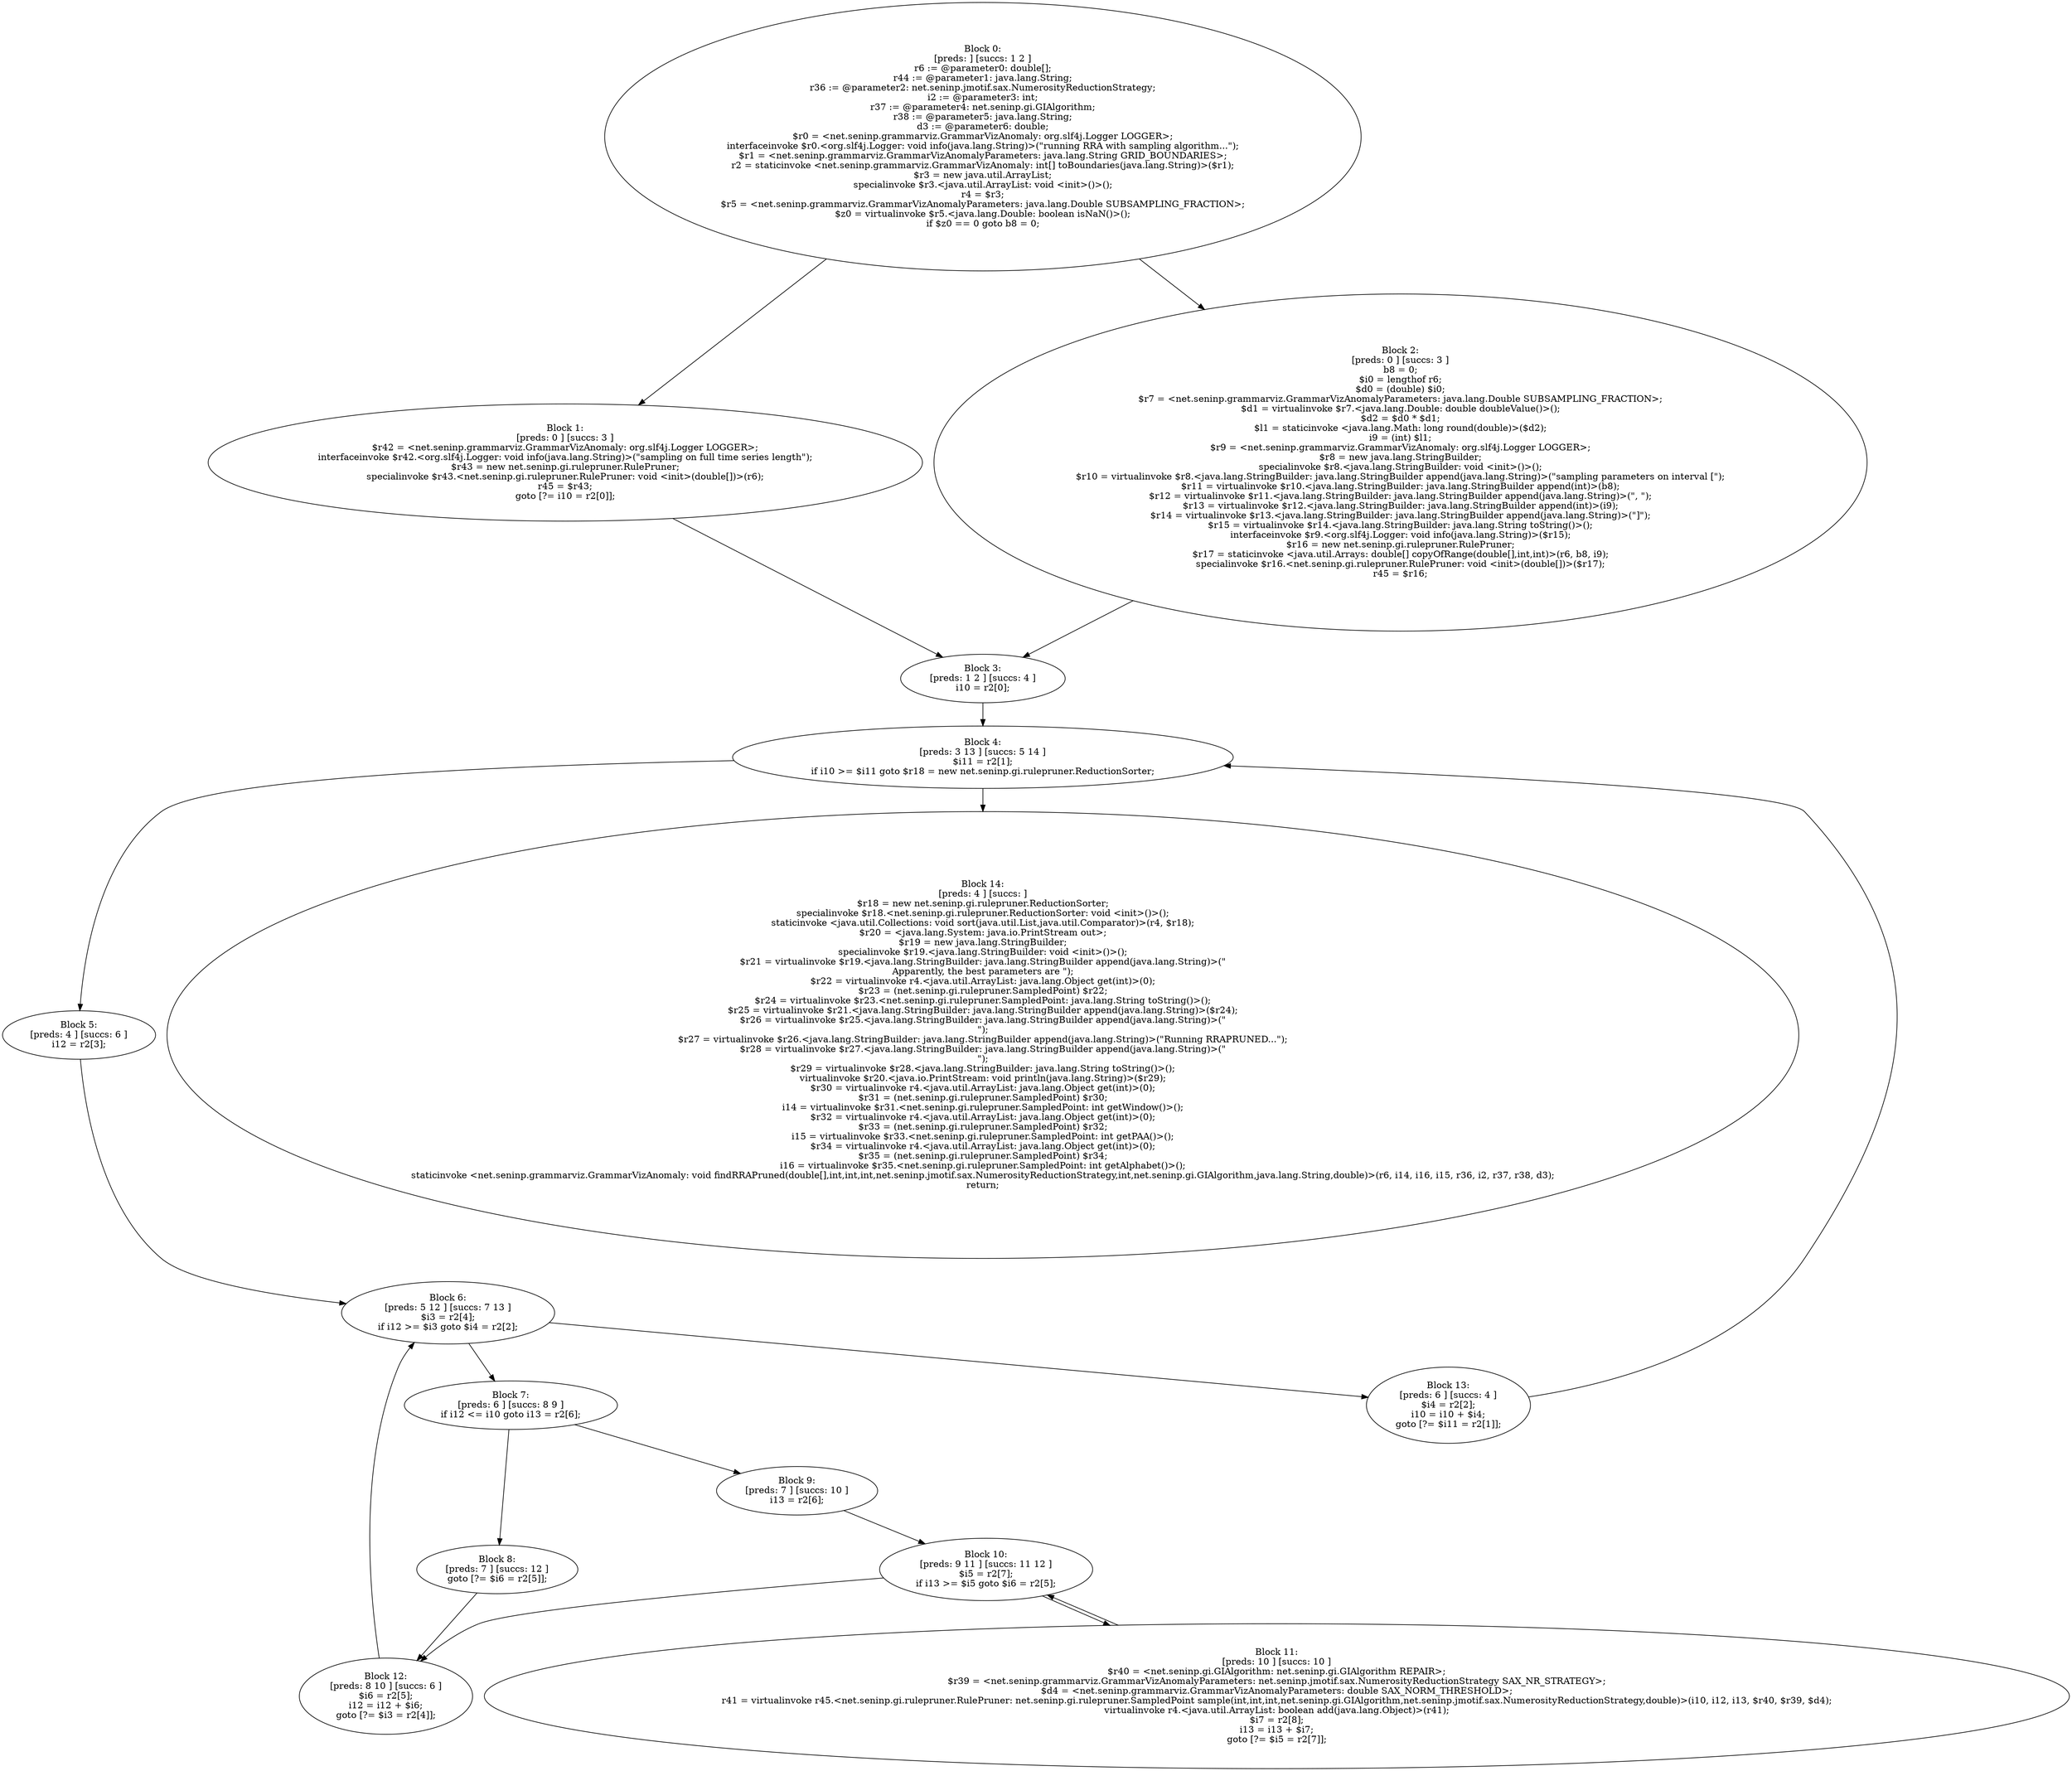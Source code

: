 digraph "unitGraph" {
    "Block 0:
[preds: ] [succs: 1 2 ]
r6 := @parameter0: double[];
r44 := @parameter1: java.lang.String;
r36 := @parameter2: net.seninp.jmotif.sax.NumerosityReductionStrategy;
i2 := @parameter3: int;
r37 := @parameter4: net.seninp.gi.GIAlgorithm;
r38 := @parameter5: java.lang.String;
d3 := @parameter6: double;
$r0 = <net.seninp.grammarviz.GrammarVizAnomaly: org.slf4j.Logger LOGGER>;
interfaceinvoke $r0.<org.slf4j.Logger: void info(java.lang.String)>(\"running RRA with sampling algorithm...\");
$r1 = <net.seninp.grammarviz.GrammarVizAnomalyParameters: java.lang.String GRID_BOUNDARIES>;
r2 = staticinvoke <net.seninp.grammarviz.GrammarVizAnomaly: int[] toBoundaries(java.lang.String)>($r1);
$r3 = new java.util.ArrayList;
specialinvoke $r3.<java.util.ArrayList: void <init>()>();
r4 = $r3;
$r5 = <net.seninp.grammarviz.GrammarVizAnomalyParameters: java.lang.Double SUBSAMPLING_FRACTION>;
$z0 = virtualinvoke $r5.<java.lang.Double: boolean isNaN()>();
if $z0 == 0 goto b8 = 0;
"
    "Block 1:
[preds: 0 ] [succs: 3 ]
$r42 = <net.seninp.grammarviz.GrammarVizAnomaly: org.slf4j.Logger LOGGER>;
interfaceinvoke $r42.<org.slf4j.Logger: void info(java.lang.String)>(\"sampling on full time series length\");
$r43 = new net.seninp.gi.rulepruner.RulePruner;
specialinvoke $r43.<net.seninp.gi.rulepruner.RulePruner: void <init>(double[])>(r6);
r45 = $r43;
goto [?= i10 = r2[0]];
"
    "Block 2:
[preds: 0 ] [succs: 3 ]
b8 = 0;
$i0 = lengthof r6;
$d0 = (double) $i0;
$r7 = <net.seninp.grammarviz.GrammarVizAnomalyParameters: java.lang.Double SUBSAMPLING_FRACTION>;
$d1 = virtualinvoke $r7.<java.lang.Double: double doubleValue()>();
$d2 = $d0 * $d1;
$l1 = staticinvoke <java.lang.Math: long round(double)>($d2);
i9 = (int) $l1;
$r9 = <net.seninp.grammarviz.GrammarVizAnomaly: org.slf4j.Logger LOGGER>;
$r8 = new java.lang.StringBuilder;
specialinvoke $r8.<java.lang.StringBuilder: void <init>()>();
$r10 = virtualinvoke $r8.<java.lang.StringBuilder: java.lang.StringBuilder append(java.lang.String)>(\"sampling parameters on interval [\");
$r11 = virtualinvoke $r10.<java.lang.StringBuilder: java.lang.StringBuilder append(int)>(b8);
$r12 = virtualinvoke $r11.<java.lang.StringBuilder: java.lang.StringBuilder append(java.lang.String)>(\", \");
$r13 = virtualinvoke $r12.<java.lang.StringBuilder: java.lang.StringBuilder append(int)>(i9);
$r14 = virtualinvoke $r13.<java.lang.StringBuilder: java.lang.StringBuilder append(java.lang.String)>(\"]\");
$r15 = virtualinvoke $r14.<java.lang.StringBuilder: java.lang.String toString()>();
interfaceinvoke $r9.<org.slf4j.Logger: void info(java.lang.String)>($r15);
$r16 = new net.seninp.gi.rulepruner.RulePruner;
$r17 = staticinvoke <java.util.Arrays: double[] copyOfRange(double[],int,int)>(r6, b8, i9);
specialinvoke $r16.<net.seninp.gi.rulepruner.RulePruner: void <init>(double[])>($r17);
r45 = $r16;
"
    "Block 3:
[preds: 1 2 ] [succs: 4 ]
i10 = r2[0];
"
    "Block 4:
[preds: 3 13 ] [succs: 5 14 ]
$i11 = r2[1];
if i10 >= $i11 goto $r18 = new net.seninp.gi.rulepruner.ReductionSorter;
"
    "Block 5:
[preds: 4 ] [succs: 6 ]
i12 = r2[3];
"
    "Block 6:
[preds: 5 12 ] [succs: 7 13 ]
$i3 = r2[4];
if i12 >= $i3 goto $i4 = r2[2];
"
    "Block 7:
[preds: 6 ] [succs: 8 9 ]
if i12 <= i10 goto i13 = r2[6];
"
    "Block 8:
[preds: 7 ] [succs: 12 ]
goto [?= $i6 = r2[5]];
"
    "Block 9:
[preds: 7 ] [succs: 10 ]
i13 = r2[6];
"
    "Block 10:
[preds: 9 11 ] [succs: 11 12 ]
$i5 = r2[7];
if i13 >= $i5 goto $i6 = r2[5];
"
    "Block 11:
[preds: 10 ] [succs: 10 ]
$r40 = <net.seninp.gi.GIAlgorithm: net.seninp.gi.GIAlgorithm REPAIR>;
$r39 = <net.seninp.grammarviz.GrammarVizAnomalyParameters: net.seninp.jmotif.sax.NumerosityReductionStrategy SAX_NR_STRATEGY>;
$d4 = <net.seninp.grammarviz.GrammarVizAnomalyParameters: double SAX_NORM_THRESHOLD>;
r41 = virtualinvoke r45.<net.seninp.gi.rulepruner.RulePruner: net.seninp.gi.rulepruner.SampledPoint sample(int,int,int,net.seninp.gi.GIAlgorithm,net.seninp.jmotif.sax.NumerosityReductionStrategy,double)>(i10, i12, i13, $r40, $r39, $d4);
virtualinvoke r4.<java.util.ArrayList: boolean add(java.lang.Object)>(r41);
$i7 = r2[8];
i13 = i13 + $i7;
goto [?= $i5 = r2[7]];
"
    "Block 12:
[preds: 8 10 ] [succs: 6 ]
$i6 = r2[5];
i12 = i12 + $i6;
goto [?= $i3 = r2[4]];
"
    "Block 13:
[preds: 6 ] [succs: 4 ]
$i4 = r2[2];
i10 = i10 + $i4;
goto [?= $i11 = r2[1]];
"
    "Block 14:
[preds: 4 ] [succs: ]
$r18 = new net.seninp.gi.rulepruner.ReductionSorter;
specialinvoke $r18.<net.seninp.gi.rulepruner.ReductionSorter: void <init>()>();
staticinvoke <java.util.Collections: void sort(java.util.List,java.util.Comparator)>(r4, $r18);
$r20 = <java.lang.System: java.io.PrintStream out>;
$r19 = new java.lang.StringBuilder;
specialinvoke $r19.<java.lang.StringBuilder: void <init>()>();
$r21 = virtualinvoke $r19.<java.lang.StringBuilder: java.lang.StringBuilder append(java.lang.String)>(\"\nApparently, the best parameters are \");
$r22 = virtualinvoke r4.<java.util.ArrayList: java.lang.Object get(int)>(0);
$r23 = (net.seninp.gi.rulepruner.SampledPoint) $r22;
$r24 = virtualinvoke $r23.<net.seninp.gi.rulepruner.SampledPoint: java.lang.String toString()>();
$r25 = virtualinvoke $r21.<java.lang.StringBuilder: java.lang.StringBuilder append(java.lang.String)>($r24);
$r26 = virtualinvoke $r25.<java.lang.StringBuilder: java.lang.StringBuilder append(java.lang.String)>(\"\n\");
$r27 = virtualinvoke $r26.<java.lang.StringBuilder: java.lang.StringBuilder append(java.lang.String)>(\"Running RRAPRUNED...\");
$r28 = virtualinvoke $r27.<java.lang.StringBuilder: java.lang.StringBuilder append(java.lang.String)>(\"\n\");
$r29 = virtualinvoke $r28.<java.lang.StringBuilder: java.lang.String toString()>();
virtualinvoke $r20.<java.io.PrintStream: void println(java.lang.String)>($r29);
$r30 = virtualinvoke r4.<java.util.ArrayList: java.lang.Object get(int)>(0);
$r31 = (net.seninp.gi.rulepruner.SampledPoint) $r30;
i14 = virtualinvoke $r31.<net.seninp.gi.rulepruner.SampledPoint: int getWindow()>();
$r32 = virtualinvoke r4.<java.util.ArrayList: java.lang.Object get(int)>(0);
$r33 = (net.seninp.gi.rulepruner.SampledPoint) $r32;
i15 = virtualinvoke $r33.<net.seninp.gi.rulepruner.SampledPoint: int getPAA()>();
$r34 = virtualinvoke r4.<java.util.ArrayList: java.lang.Object get(int)>(0);
$r35 = (net.seninp.gi.rulepruner.SampledPoint) $r34;
i16 = virtualinvoke $r35.<net.seninp.gi.rulepruner.SampledPoint: int getAlphabet()>();
staticinvoke <net.seninp.grammarviz.GrammarVizAnomaly: void findRRAPruned(double[],int,int,int,net.seninp.jmotif.sax.NumerosityReductionStrategy,int,net.seninp.gi.GIAlgorithm,java.lang.String,double)>(r6, i14, i16, i15, r36, i2, r37, r38, d3);
return;
"
    "Block 0:
[preds: ] [succs: 1 2 ]
r6 := @parameter0: double[];
r44 := @parameter1: java.lang.String;
r36 := @parameter2: net.seninp.jmotif.sax.NumerosityReductionStrategy;
i2 := @parameter3: int;
r37 := @parameter4: net.seninp.gi.GIAlgorithm;
r38 := @parameter5: java.lang.String;
d3 := @parameter6: double;
$r0 = <net.seninp.grammarviz.GrammarVizAnomaly: org.slf4j.Logger LOGGER>;
interfaceinvoke $r0.<org.slf4j.Logger: void info(java.lang.String)>(\"running RRA with sampling algorithm...\");
$r1 = <net.seninp.grammarviz.GrammarVizAnomalyParameters: java.lang.String GRID_BOUNDARIES>;
r2 = staticinvoke <net.seninp.grammarviz.GrammarVizAnomaly: int[] toBoundaries(java.lang.String)>($r1);
$r3 = new java.util.ArrayList;
specialinvoke $r3.<java.util.ArrayList: void <init>()>();
r4 = $r3;
$r5 = <net.seninp.grammarviz.GrammarVizAnomalyParameters: java.lang.Double SUBSAMPLING_FRACTION>;
$z0 = virtualinvoke $r5.<java.lang.Double: boolean isNaN()>();
if $z0 == 0 goto b8 = 0;
"->"Block 1:
[preds: 0 ] [succs: 3 ]
$r42 = <net.seninp.grammarviz.GrammarVizAnomaly: org.slf4j.Logger LOGGER>;
interfaceinvoke $r42.<org.slf4j.Logger: void info(java.lang.String)>(\"sampling on full time series length\");
$r43 = new net.seninp.gi.rulepruner.RulePruner;
specialinvoke $r43.<net.seninp.gi.rulepruner.RulePruner: void <init>(double[])>(r6);
r45 = $r43;
goto [?= i10 = r2[0]];
";
    "Block 0:
[preds: ] [succs: 1 2 ]
r6 := @parameter0: double[];
r44 := @parameter1: java.lang.String;
r36 := @parameter2: net.seninp.jmotif.sax.NumerosityReductionStrategy;
i2 := @parameter3: int;
r37 := @parameter4: net.seninp.gi.GIAlgorithm;
r38 := @parameter5: java.lang.String;
d3 := @parameter6: double;
$r0 = <net.seninp.grammarviz.GrammarVizAnomaly: org.slf4j.Logger LOGGER>;
interfaceinvoke $r0.<org.slf4j.Logger: void info(java.lang.String)>(\"running RRA with sampling algorithm...\");
$r1 = <net.seninp.grammarviz.GrammarVizAnomalyParameters: java.lang.String GRID_BOUNDARIES>;
r2 = staticinvoke <net.seninp.grammarviz.GrammarVizAnomaly: int[] toBoundaries(java.lang.String)>($r1);
$r3 = new java.util.ArrayList;
specialinvoke $r3.<java.util.ArrayList: void <init>()>();
r4 = $r3;
$r5 = <net.seninp.grammarviz.GrammarVizAnomalyParameters: java.lang.Double SUBSAMPLING_FRACTION>;
$z0 = virtualinvoke $r5.<java.lang.Double: boolean isNaN()>();
if $z0 == 0 goto b8 = 0;
"->"Block 2:
[preds: 0 ] [succs: 3 ]
b8 = 0;
$i0 = lengthof r6;
$d0 = (double) $i0;
$r7 = <net.seninp.grammarviz.GrammarVizAnomalyParameters: java.lang.Double SUBSAMPLING_FRACTION>;
$d1 = virtualinvoke $r7.<java.lang.Double: double doubleValue()>();
$d2 = $d0 * $d1;
$l1 = staticinvoke <java.lang.Math: long round(double)>($d2);
i9 = (int) $l1;
$r9 = <net.seninp.grammarviz.GrammarVizAnomaly: org.slf4j.Logger LOGGER>;
$r8 = new java.lang.StringBuilder;
specialinvoke $r8.<java.lang.StringBuilder: void <init>()>();
$r10 = virtualinvoke $r8.<java.lang.StringBuilder: java.lang.StringBuilder append(java.lang.String)>(\"sampling parameters on interval [\");
$r11 = virtualinvoke $r10.<java.lang.StringBuilder: java.lang.StringBuilder append(int)>(b8);
$r12 = virtualinvoke $r11.<java.lang.StringBuilder: java.lang.StringBuilder append(java.lang.String)>(\", \");
$r13 = virtualinvoke $r12.<java.lang.StringBuilder: java.lang.StringBuilder append(int)>(i9);
$r14 = virtualinvoke $r13.<java.lang.StringBuilder: java.lang.StringBuilder append(java.lang.String)>(\"]\");
$r15 = virtualinvoke $r14.<java.lang.StringBuilder: java.lang.String toString()>();
interfaceinvoke $r9.<org.slf4j.Logger: void info(java.lang.String)>($r15);
$r16 = new net.seninp.gi.rulepruner.RulePruner;
$r17 = staticinvoke <java.util.Arrays: double[] copyOfRange(double[],int,int)>(r6, b8, i9);
specialinvoke $r16.<net.seninp.gi.rulepruner.RulePruner: void <init>(double[])>($r17);
r45 = $r16;
";
    "Block 1:
[preds: 0 ] [succs: 3 ]
$r42 = <net.seninp.grammarviz.GrammarVizAnomaly: org.slf4j.Logger LOGGER>;
interfaceinvoke $r42.<org.slf4j.Logger: void info(java.lang.String)>(\"sampling on full time series length\");
$r43 = new net.seninp.gi.rulepruner.RulePruner;
specialinvoke $r43.<net.seninp.gi.rulepruner.RulePruner: void <init>(double[])>(r6);
r45 = $r43;
goto [?= i10 = r2[0]];
"->"Block 3:
[preds: 1 2 ] [succs: 4 ]
i10 = r2[0];
";
    "Block 2:
[preds: 0 ] [succs: 3 ]
b8 = 0;
$i0 = lengthof r6;
$d0 = (double) $i0;
$r7 = <net.seninp.grammarviz.GrammarVizAnomalyParameters: java.lang.Double SUBSAMPLING_FRACTION>;
$d1 = virtualinvoke $r7.<java.lang.Double: double doubleValue()>();
$d2 = $d0 * $d1;
$l1 = staticinvoke <java.lang.Math: long round(double)>($d2);
i9 = (int) $l1;
$r9 = <net.seninp.grammarviz.GrammarVizAnomaly: org.slf4j.Logger LOGGER>;
$r8 = new java.lang.StringBuilder;
specialinvoke $r8.<java.lang.StringBuilder: void <init>()>();
$r10 = virtualinvoke $r8.<java.lang.StringBuilder: java.lang.StringBuilder append(java.lang.String)>(\"sampling parameters on interval [\");
$r11 = virtualinvoke $r10.<java.lang.StringBuilder: java.lang.StringBuilder append(int)>(b8);
$r12 = virtualinvoke $r11.<java.lang.StringBuilder: java.lang.StringBuilder append(java.lang.String)>(\", \");
$r13 = virtualinvoke $r12.<java.lang.StringBuilder: java.lang.StringBuilder append(int)>(i9);
$r14 = virtualinvoke $r13.<java.lang.StringBuilder: java.lang.StringBuilder append(java.lang.String)>(\"]\");
$r15 = virtualinvoke $r14.<java.lang.StringBuilder: java.lang.String toString()>();
interfaceinvoke $r9.<org.slf4j.Logger: void info(java.lang.String)>($r15);
$r16 = new net.seninp.gi.rulepruner.RulePruner;
$r17 = staticinvoke <java.util.Arrays: double[] copyOfRange(double[],int,int)>(r6, b8, i9);
specialinvoke $r16.<net.seninp.gi.rulepruner.RulePruner: void <init>(double[])>($r17);
r45 = $r16;
"->"Block 3:
[preds: 1 2 ] [succs: 4 ]
i10 = r2[0];
";
    "Block 3:
[preds: 1 2 ] [succs: 4 ]
i10 = r2[0];
"->"Block 4:
[preds: 3 13 ] [succs: 5 14 ]
$i11 = r2[1];
if i10 >= $i11 goto $r18 = new net.seninp.gi.rulepruner.ReductionSorter;
";
    "Block 4:
[preds: 3 13 ] [succs: 5 14 ]
$i11 = r2[1];
if i10 >= $i11 goto $r18 = new net.seninp.gi.rulepruner.ReductionSorter;
"->"Block 5:
[preds: 4 ] [succs: 6 ]
i12 = r2[3];
";
    "Block 4:
[preds: 3 13 ] [succs: 5 14 ]
$i11 = r2[1];
if i10 >= $i11 goto $r18 = new net.seninp.gi.rulepruner.ReductionSorter;
"->"Block 14:
[preds: 4 ] [succs: ]
$r18 = new net.seninp.gi.rulepruner.ReductionSorter;
specialinvoke $r18.<net.seninp.gi.rulepruner.ReductionSorter: void <init>()>();
staticinvoke <java.util.Collections: void sort(java.util.List,java.util.Comparator)>(r4, $r18);
$r20 = <java.lang.System: java.io.PrintStream out>;
$r19 = new java.lang.StringBuilder;
specialinvoke $r19.<java.lang.StringBuilder: void <init>()>();
$r21 = virtualinvoke $r19.<java.lang.StringBuilder: java.lang.StringBuilder append(java.lang.String)>(\"\nApparently, the best parameters are \");
$r22 = virtualinvoke r4.<java.util.ArrayList: java.lang.Object get(int)>(0);
$r23 = (net.seninp.gi.rulepruner.SampledPoint) $r22;
$r24 = virtualinvoke $r23.<net.seninp.gi.rulepruner.SampledPoint: java.lang.String toString()>();
$r25 = virtualinvoke $r21.<java.lang.StringBuilder: java.lang.StringBuilder append(java.lang.String)>($r24);
$r26 = virtualinvoke $r25.<java.lang.StringBuilder: java.lang.StringBuilder append(java.lang.String)>(\"\n\");
$r27 = virtualinvoke $r26.<java.lang.StringBuilder: java.lang.StringBuilder append(java.lang.String)>(\"Running RRAPRUNED...\");
$r28 = virtualinvoke $r27.<java.lang.StringBuilder: java.lang.StringBuilder append(java.lang.String)>(\"\n\");
$r29 = virtualinvoke $r28.<java.lang.StringBuilder: java.lang.String toString()>();
virtualinvoke $r20.<java.io.PrintStream: void println(java.lang.String)>($r29);
$r30 = virtualinvoke r4.<java.util.ArrayList: java.lang.Object get(int)>(0);
$r31 = (net.seninp.gi.rulepruner.SampledPoint) $r30;
i14 = virtualinvoke $r31.<net.seninp.gi.rulepruner.SampledPoint: int getWindow()>();
$r32 = virtualinvoke r4.<java.util.ArrayList: java.lang.Object get(int)>(0);
$r33 = (net.seninp.gi.rulepruner.SampledPoint) $r32;
i15 = virtualinvoke $r33.<net.seninp.gi.rulepruner.SampledPoint: int getPAA()>();
$r34 = virtualinvoke r4.<java.util.ArrayList: java.lang.Object get(int)>(0);
$r35 = (net.seninp.gi.rulepruner.SampledPoint) $r34;
i16 = virtualinvoke $r35.<net.seninp.gi.rulepruner.SampledPoint: int getAlphabet()>();
staticinvoke <net.seninp.grammarviz.GrammarVizAnomaly: void findRRAPruned(double[],int,int,int,net.seninp.jmotif.sax.NumerosityReductionStrategy,int,net.seninp.gi.GIAlgorithm,java.lang.String,double)>(r6, i14, i16, i15, r36, i2, r37, r38, d3);
return;
";
    "Block 5:
[preds: 4 ] [succs: 6 ]
i12 = r2[3];
"->"Block 6:
[preds: 5 12 ] [succs: 7 13 ]
$i3 = r2[4];
if i12 >= $i3 goto $i4 = r2[2];
";
    "Block 6:
[preds: 5 12 ] [succs: 7 13 ]
$i3 = r2[4];
if i12 >= $i3 goto $i4 = r2[2];
"->"Block 7:
[preds: 6 ] [succs: 8 9 ]
if i12 <= i10 goto i13 = r2[6];
";
    "Block 6:
[preds: 5 12 ] [succs: 7 13 ]
$i3 = r2[4];
if i12 >= $i3 goto $i4 = r2[2];
"->"Block 13:
[preds: 6 ] [succs: 4 ]
$i4 = r2[2];
i10 = i10 + $i4;
goto [?= $i11 = r2[1]];
";
    "Block 7:
[preds: 6 ] [succs: 8 9 ]
if i12 <= i10 goto i13 = r2[6];
"->"Block 8:
[preds: 7 ] [succs: 12 ]
goto [?= $i6 = r2[5]];
";
    "Block 7:
[preds: 6 ] [succs: 8 9 ]
if i12 <= i10 goto i13 = r2[6];
"->"Block 9:
[preds: 7 ] [succs: 10 ]
i13 = r2[6];
";
    "Block 8:
[preds: 7 ] [succs: 12 ]
goto [?= $i6 = r2[5]];
"->"Block 12:
[preds: 8 10 ] [succs: 6 ]
$i6 = r2[5];
i12 = i12 + $i6;
goto [?= $i3 = r2[4]];
";
    "Block 9:
[preds: 7 ] [succs: 10 ]
i13 = r2[6];
"->"Block 10:
[preds: 9 11 ] [succs: 11 12 ]
$i5 = r2[7];
if i13 >= $i5 goto $i6 = r2[5];
";
    "Block 10:
[preds: 9 11 ] [succs: 11 12 ]
$i5 = r2[7];
if i13 >= $i5 goto $i6 = r2[5];
"->"Block 11:
[preds: 10 ] [succs: 10 ]
$r40 = <net.seninp.gi.GIAlgorithm: net.seninp.gi.GIAlgorithm REPAIR>;
$r39 = <net.seninp.grammarviz.GrammarVizAnomalyParameters: net.seninp.jmotif.sax.NumerosityReductionStrategy SAX_NR_STRATEGY>;
$d4 = <net.seninp.grammarviz.GrammarVizAnomalyParameters: double SAX_NORM_THRESHOLD>;
r41 = virtualinvoke r45.<net.seninp.gi.rulepruner.RulePruner: net.seninp.gi.rulepruner.SampledPoint sample(int,int,int,net.seninp.gi.GIAlgorithm,net.seninp.jmotif.sax.NumerosityReductionStrategy,double)>(i10, i12, i13, $r40, $r39, $d4);
virtualinvoke r4.<java.util.ArrayList: boolean add(java.lang.Object)>(r41);
$i7 = r2[8];
i13 = i13 + $i7;
goto [?= $i5 = r2[7]];
";
    "Block 10:
[preds: 9 11 ] [succs: 11 12 ]
$i5 = r2[7];
if i13 >= $i5 goto $i6 = r2[5];
"->"Block 12:
[preds: 8 10 ] [succs: 6 ]
$i6 = r2[5];
i12 = i12 + $i6;
goto [?= $i3 = r2[4]];
";
    "Block 11:
[preds: 10 ] [succs: 10 ]
$r40 = <net.seninp.gi.GIAlgorithm: net.seninp.gi.GIAlgorithm REPAIR>;
$r39 = <net.seninp.grammarviz.GrammarVizAnomalyParameters: net.seninp.jmotif.sax.NumerosityReductionStrategy SAX_NR_STRATEGY>;
$d4 = <net.seninp.grammarviz.GrammarVizAnomalyParameters: double SAX_NORM_THRESHOLD>;
r41 = virtualinvoke r45.<net.seninp.gi.rulepruner.RulePruner: net.seninp.gi.rulepruner.SampledPoint sample(int,int,int,net.seninp.gi.GIAlgorithm,net.seninp.jmotif.sax.NumerosityReductionStrategy,double)>(i10, i12, i13, $r40, $r39, $d4);
virtualinvoke r4.<java.util.ArrayList: boolean add(java.lang.Object)>(r41);
$i7 = r2[8];
i13 = i13 + $i7;
goto [?= $i5 = r2[7]];
"->"Block 10:
[preds: 9 11 ] [succs: 11 12 ]
$i5 = r2[7];
if i13 >= $i5 goto $i6 = r2[5];
";
    "Block 12:
[preds: 8 10 ] [succs: 6 ]
$i6 = r2[5];
i12 = i12 + $i6;
goto [?= $i3 = r2[4]];
"->"Block 6:
[preds: 5 12 ] [succs: 7 13 ]
$i3 = r2[4];
if i12 >= $i3 goto $i4 = r2[2];
";
    "Block 13:
[preds: 6 ] [succs: 4 ]
$i4 = r2[2];
i10 = i10 + $i4;
goto [?= $i11 = r2[1]];
"->"Block 4:
[preds: 3 13 ] [succs: 5 14 ]
$i11 = r2[1];
if i10 >= $i11 goto $r18 = new net.seninp.gi.rulepruner.ReductionSorter;
";
}
